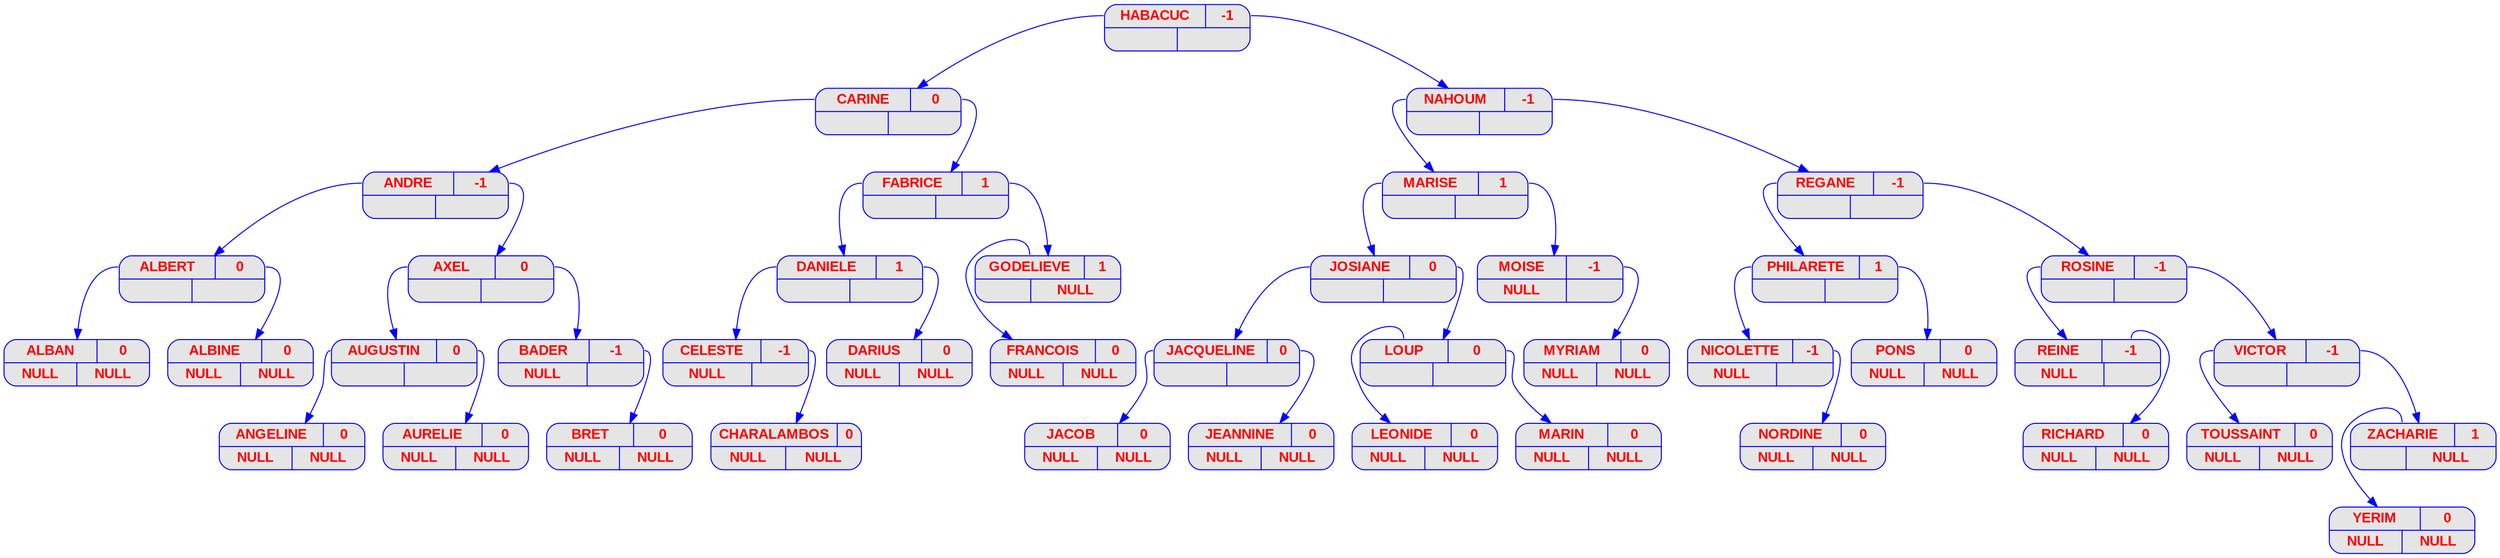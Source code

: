 digraph displayAVL {
	node [
		fontname  = "Arial bold" 
		fontsize  = "14"
		fontcolor = "red"
		style     = "rounded, filled"
		shape     = "record"
		fillcolor = "grey90"
		color     = "blue"
		width     = "2"
	]

	edge [
		color     = "blue"
	]

	HABACUC [label = "{{<g> HABACUC | <d> -1 } | { <g> | <d>}}"];
	HABACUC:g -> CARINE;
	CARINE [label = "{{<g> CARINE | <d> 0 } | { <g> | <d>}}"];
	CARINE:g -> ANDRE;
	ANDRE [label = "{{<g> ANDRE | <d> -1 } | { <g> | <d>}}"];
	ANDRE:g -> ALBERT;
	ALBERT [label = "{{<g> ALBERT | <d> 0 } | { <g> | <d>}}"];
	ALBERT:g -> ALBAN;
	ALBAN [label = "{{<g> ALBAN | <d> 0 } | { <g> | <d>}}"];
	ALBAN [label = "{{<g> ALBAN | <d> 0 }| { <g> NULL | <d> NULL}}"];
	ALBERT:d -> ALBINE;
	ALBINE [label = "{{<g> ALBINE | <d> 0 } | { <g> | <d>}}"];
	ALBINE [label = "{{<g> ALBINE | <d> 0 }| { <g> NULL | <d> NULL}}"];
	ANDRE:d -> AXEL;
	AXEL [label = "{{<g> AXEL | <d> 0 } | { <g> | <d>}}"];
	AXEL:g -> AUGUSTIN;
	AUGUSTIN [label = "{{<g> AUGUSTIN | <d> 0 } | { <g> | <d>}}"];
	AUGUSTIN:g -> ANGELINE;
	ANGELINE [label = "{{<g> ANGELINE | <d> 0 } | { <g> | <d>}}"];
	ANGELINE [label = "{{<g> ANGELINE | <d> 0 }| { <g> NULL | <d> NULL}}"];
	AUGUSTIN:d -> AURELIE;
	AURELIE [label = "{{<g> AURELIE | <d> 0 } | { <g> | <d>}}"];
	AURELIE [label = "{{<g> AURELIE | <d> 0 }| { <g> NULL | <d> NULL}}"];
	AXEL:d -> BADER;
	BADER [label = "{{<g> BADER | <d> -1 } | { <g> | <d>}}"];
	BADER [label = "{{<g> BADER | <d> -1 }| { <g> NULL | <d> }}"];
	BADER:d -> BRET;
	BRET [label = "{{<g> BRET | <d> 0 } | { <g> | <d>}}"];
	BRET [label = "{{<g> BRET | <d> 0 }| { <g> NULL | <d> NULL}}"];
	CARINE:d -> FABRICE;
	FABRICE [label = "{{<g> FABRICE | <d> 1 } | { <g> | <d>}}"];
	FABRICE:g -> DANIELE;
	DANIELE [label = "{{<g> DANIELE | <d> 1 } | { <g> | <d>}}"];
	DANIELE:g -> CELESTE;
	CELESTE [label = "{{<g> CELESTE | <d> -1 } | { <g> | <d>}}"];
	CELESTE [label = "{{<g> CELESTE | <d> -1 }| { <g> NULL | <d> }}"];
	CELESTE:d -> CHARALAMBOS;
	CHARALAMBOS [label = "{{<g> CHARALAMBOS | <d> 0 } | { <g> | <d>}}"];
	CHARALAMBOS [label = "{{<g> CHARALAMBOS | <d> 0 }| { <g> NULL | <d> NULL}}"];
	DANIELE:d -> DARIUS;
	DARIUS [label = "{{<g> DARIUS | <d> 0 } | { <g> | <d>}}"];
	DARIUS [label = "{{<g> DARIUS | <d> 0 }| { <g> NULL | <d> NULL}}"];
	FABRICE:d -> GODELIEVE;
	GODELIEVE [label = "{{<g> GODELIEVE | <d> 1 } | { <g> | <d>}}"];
	GODELIEVE [label = "{{<g> GODELIEVE | <d> 1 }| { <g> | <d> NULL}}"];
	GODELIEVE:g -> FRANCOIS;
	FRANCOIS [label = "{{<g> FRANCOIS | <d> 0 } | { <g> | <d>}}"];
	FRANCOIS [label = "{{<g> FRANCOIS | <d> 0 }| { <g> NULL | <d> NULL}}"];
	HABACUC:d -> NAHOUM;
	NAHOUM [label = "{{<g> NAHOUM | <d> -1 } | { <g> | <d>}}"];
	NAHOUM:g -> MARISE;
	MARISE [label = "{{<g> MARISE | <d> 1 } | { <g> | <d>}}"];
	MARISE:g -> JOSIANE;
	JOSIANE [label = "{{<g> JOSIANE | <d> 0 } | { <g> | <d>}}"];
	JOSIANE:g -> JACQUELINE;
	JACQUELINE [label = "{{<g> JACQUELINE | <d> 0 } | { <g> | <d>}}"];
	JACQUELINE:g -> JACOB;
	JACOB [label = "{{<g> JACOB | <d> 0 } | { <g> | <d>}}"];
	JACOB [label = "{{<g> JACOB | <d> 0 }| { <g> NULL | <d> NULL}}"];
	JACQUELINE:d -> JEANNINE;
	JEANNINE [label = "{{<g> JEANNINE | <d> 0 } | { <g> | <d>}}"];
	JEANNINE [label = "{{<g> JEANNINE | <d> 0 }| { <g> NULL | <d> NULL}}"];
	JOSIANE:d -> LOUP;
	LOUP [label = "{{<g> LOUP | <d> 0 } | { <g> | <d>}}"];
	LOUP:g -> LEONIDE;
	LEONIDE [label = "{{<g> LEONIDE | <d> 0 } | { <g> | <d>}}"];
	LEONIDE [label = "{{<g> LEONIDE | <d> 0 }| { <g> NULL | <d> NULL}}"];
	LOUP:d -> MARIN;
	MARIN [label = "{{<g> MARIN | <d> 0 } | { <g> | <d>}}"];
	MARIN [label = "{{<g> MARIN | <d> 0 }| { <g> NULL | <d> NULL}}"];
	MARISE:d -> MOISE;
	MOISE [label = "{{<g> MOISE | <d> -1 } | { <g> | <d>}}"];
	MOISE [label = "{{<g> MOISE | <d> -1 }| { <g> NULL | <d> }}"];
	MOISE:d -> MYRIAM;
	MYRIAM [label = "{{<g> MYRIAM | <d> 0 } | { <g> | <d>}}"];
	MYRIAM [label = "{{<g> MYRIAM | <d> 0 }| { <g> NULL | <d> NULL}}"];
	NAHOUM:d -> REGANE;
	REGANE [label = "{{<g> REGANE | <d> -1 } | { <g> | <d>}}"];
	REGANE:g -> PHILARETE;
	PHILARETE [label = "{{<g> PHILARETE | <d> 1 } | { <g> | <d>}}"];
	PHILARETE:g -> NICOLETTE;
	NICOLETTE [label = "{{<g> NICOLETTE | <d> -1 } | { <g> | <d>}}"];
	NICOLETTE [label = "{{<g> NICOLETTE | <d> -1 }| { <g> NULL | <d> }}"];
	NICOLETTE:d -> NORDINE;
	NORDINE [label = "{{<g> NORDINE | <d> 0 } | { <g> | <d>}}"];
	NORDINE [label = "{{<g> NORDINE | <d> 0 }| { <g> NULL | <d> NULL}}"];
	PHILARETE:d -> PONS;
	PONS [label = "{{<g> PONS | <d> 0 } | { <g> | <d>}}"];
	PONS [label = "{{<g> PONS | <d> 0 }| { <g> NULL | <d> NULL}}"];
	REGANE:d -> ROSINE;
	ROSINE [label = "{{<g> ROSINE | <d> -1 } | { <g> | <d>}}"];
	ROSINE:g -> REINE;
	REINE [label = "{{<g> REINE | <d> -1 } | { <g> | <d>}}"];
	REINE [label = "{{<g> REINE | <d> -1 }| { <g> NULL | <d> }}"];
	REINE:d -> RICHARD;
	RICHARD [label = "{{<g> RICHARD | <d> 0 } | { <g> | <d>}}"];
	RICHARD [label = "{{<g> RICHARD | <d> 0 }| { <g> NULL | <d> NULL}}"];
	ROSINE:d -> VICTOR;
	VICTOR [label = "{{<g> VICTOR | <d> -1 } | { <g> | <d>}}"];
	VICTOR:g -> TOUSSAINT;
	TOUSSAINT [label = "{{<g> TOUSSAINT | <d> 0 } | { <g> | <d>}}"];
	TOUSSAINT [label = "{{<g> TOUSSAINT | <d> 0 }| { <g> NULL | <d> NULL}}"];
	VICTOR:d -> ZACHARIE;
	ZACHARIE [label = "{{<g> ZACHARIE | <d> 1 } | { <g> | <d>}}"];
	ZACHARIE [label = "{{<g> ZACHARIE | <d> 1 }| { <g> | <d> NULL}}"];
	ZACHARIE:g -> YERIM;
	YERIM [label = "{{<g> YERIM | <d> 0 } | { <g> | <d>}}"];
	YERIM [label = "{{<g> YERIM | <d> 0 }| { <g> NULL | <d> NULL}}"];
}
